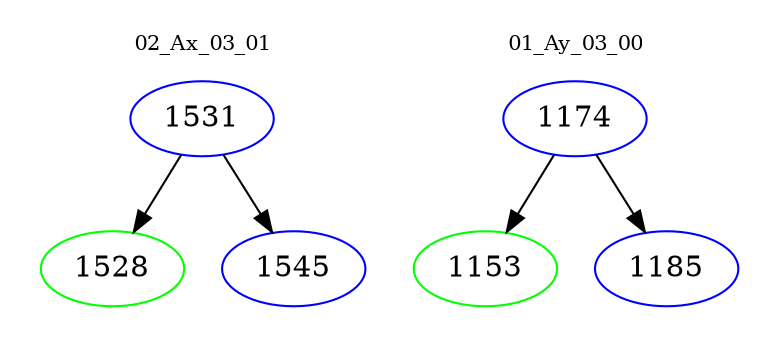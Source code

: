 digraph{
subgraph cluster_0 {
color = white
label = "02_Ax_03_01";
fontsize=10;
T0_1531 [label="1531", color="blue"]
T0_1531 -> T0_1528 [color="black"]
T0_1528 [label="1528", color="green"]
T0_1531 -> T0_1545 [color="black"]
T0_1545 [label="1545", color="blue"]
}
subgraph cluster_1 {
color = white
label = "01_Ay_03_00";
fontsize=10;
T1_1174 [label="1174", color="blue"]
T1_1174 -> T1_1153 [color="black"]
T1_1153 [label="1153", color="green"]
T1_1174 -> T1_1185 [color="black"]
T1_1185 [label="1185", color="blue"]
}
}
